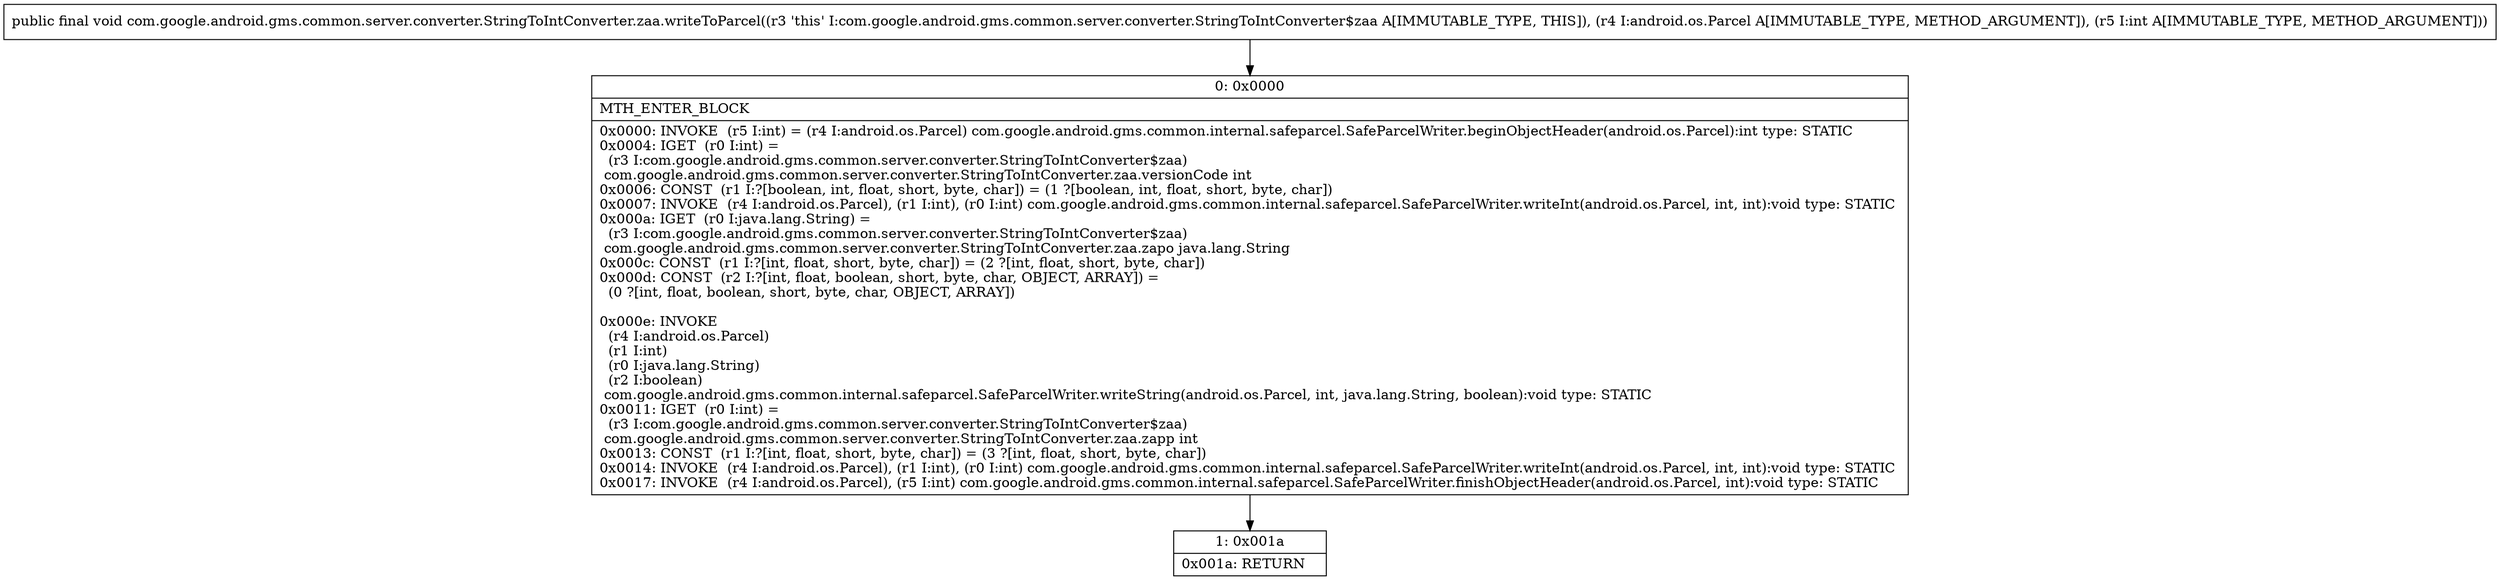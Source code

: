 digraph "CFG forcom.google.android.gms.common.server.converter.StringToIntConverter.zaa.writeToParcel(Landroid\/os\/Parcel;I)V" {
Node_0 [shape=record,label="{0\:\ 0x0000|MTH_ENTER_BLOCK\l|0x0000: INVOKE  (r5 I:int) = (r4 I:android.os.Parcel) com.google.android.gms.common.internal.safeparcel.SafeParcelWriter.beginObjectHeader(android.os.Parcel):int type: STATIC \l0x0004: IGET  (r0 I:int) = \l  (r3 I:com.google.android.gms.common.server.converter.StringToIntConverter$zaa)\l com.google.android.gms.common.server.converter.StringToIntConverter.zaa.versionCode int \l0x0006: CONST  (r1 I:?[boolean, int, float, short, byte, char]) = (1 ?[boolean, int, float, short, byte, char]) \l0x0007: INVOKE  (r4 I:android.os.Parcel), (r1 I:int), (r0 I:int) com.google.android.gms.common.internal.safeparcel.SafeParcelWriter.writeInt(android.os.Parcel, int, int):void type: STATIC \l0x000a: IGET  (r0 I:java.lang.String) = \l  (r3 I:com.google.android.gms.common.server.converter.StringToIntConverter$zaa)\l com.google.android.gms.common.server.converter.StringToIntConverter.zaa.zapo java.lang.String \l0x000c: CONST  (r1 I:?[int, float, short, byte, char]) = (2 ?[int, float, short, byte, char]) \l0x000d: CONST  (r2 I:?[int, float, boolean, short, byte, char, OBJECT, ARRAY]) = \l  (0 ?[int, float, boolean, short, byte, char, OBJECT, ARRAY])\l \l0x000e: INVOKE  \l  (r4 I:android.os.Parcel)\l  (r1 I:int)\l  (r0 I:java.lang.String)\l  (r2 I:boolean)\l com.google.android.gms.common.internal.safeparcel.SafeParcelWriter.writeString(android.os.Parcel, int, java.lang.String, boolean):void type: STATIC \l0x0011: IGET  (r0 I:int) = \l  (r3 I:com.google.android.gms.common.server.converter.StringToIntConverter$zaa)\l com.google.android.gms.common.server.converter.StringToIntConverter.zaa.zapp int \l0x0013: CONST  (r1 I:?[int, float, short, byte, char]) = (3 ?[int, float, short, byte, char]) \l0x0014: INVOKE  (r4 I:android.os.Parcel), (r1 I:int), (r0 I:int) com.google.android.gms.common.internal.safeparcel.SafeParcelWriter.writeInt(android.os.Parcel, int, int):void type: STATIC \l0x0017: INVOKE  (r4 I:android.os.Parcel), (r5 I:int) com.google.android.gms.common.internal.safeparcel.SafeParcelWriter.finishObjectHeader(android.os.Parcel, int):void type: STATIC \l}"];
Node_1 [shape=record,label="{1\:\ 0x001a|0x001a: RETURN   \l}"];
MethodNode[shape=record,label="{public final void com.google.android.gms.common.server.converter.StringToIntConverter.zaa.writeToParcel((r3 'this' I:com.google.android.gms.common.server.converter.StringToIntConverter$zaa A[IMMUTABLE_TYPE, THIS]), (r4 I:android.os.Parcel A[IMMUTABLE_TYPE, METHOD_ARGUMENT]), (r5 I:int A[IMMUTABLE_TYPE, METHOD_ARGUMENT])) }"];
MethodNode -> Node_0;
Node_0 -> Node_1;
}

